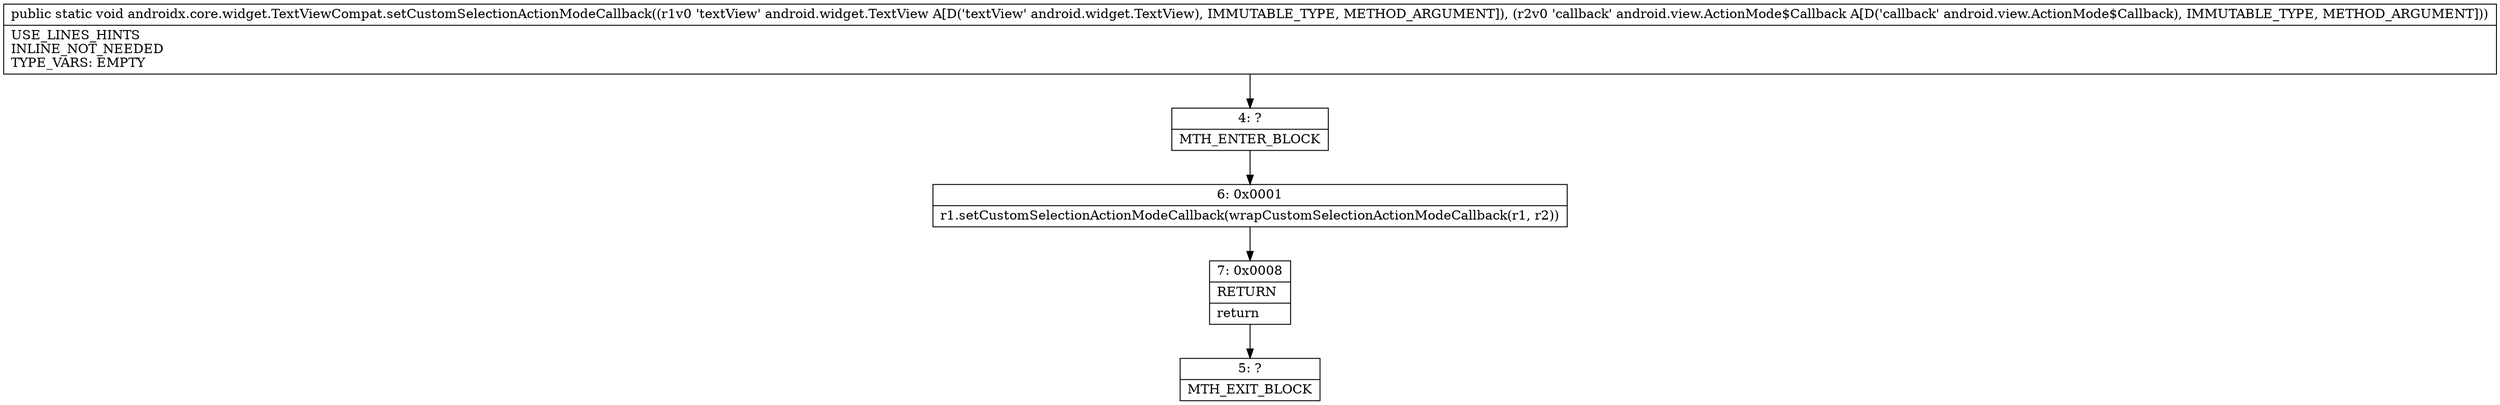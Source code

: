 digraph "CFG forandroidx.core.widget.TextViewCompat.setCustomSelectionActionModeCallback(Landroid\/widget\/TextView;Landroid\/view\/ActionMode$Callback;)V" {
Node_4 [shape=record,label="{4\:\ ?|MTH_ENTER_BLOCK\l}"];
Node_6 [shape=record,label="{6\:\ 0x0001|r1.setCustomSelectionActionModeCallback(wrapCustomSelectionActionModeCallback(r1, r2))\l}"];
Node_7 [shape=record,label="{7\:\ 0x0008|RETURN\l|return\l}"];
Node_5 [shape=record,label="{5\:\ ?|MTH_EXIT_BLOCK\l}"];
MethodNode[shape=record,label="{public static void androidx.core.widget.TextViewCompat.setCustomSelectionActionModeCallback((r1v0 'textView' android.widget.TextView A[D('textView' android.widget.TextView), IMMUTABLE_TYPE, METHOD_ARGUMENT]), (r2v0 'callback' android.view.ActionMode$Callback A[D('callback' android.view.ActionMode$Callback), IMMUTABLE_TYPE, METHOD_ARGUMENT]))  | USE_LINES_HINTS\lINLINE_NOT_NEEDED\lTYPE_VARS: EMPTY\l}"];
MethodNode -> Node_4;Node_4 -> Node_6;
Node_6 -> Node_7;
Node_7 -> Node_5;
}


